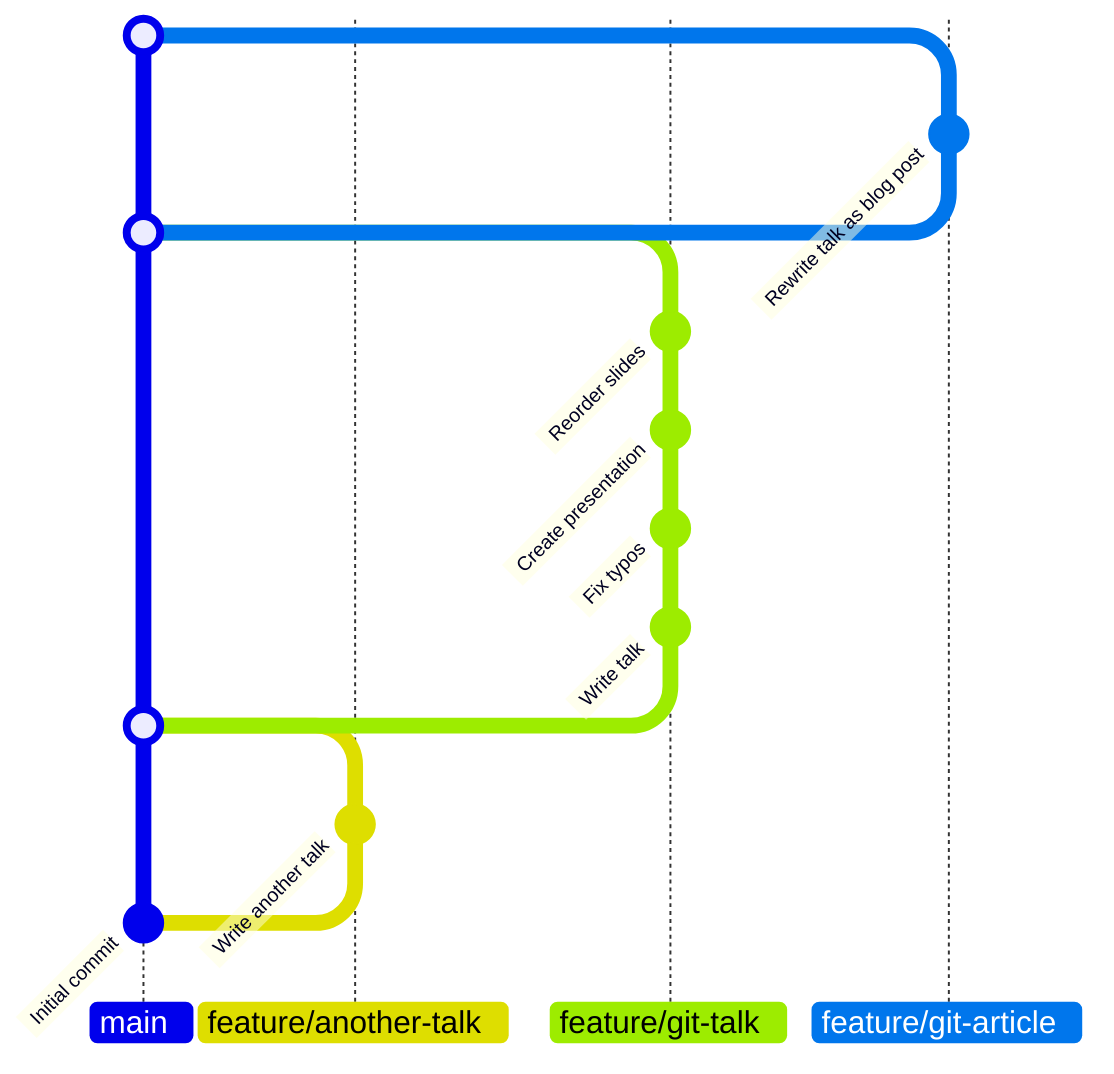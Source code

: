 gitGraph BT:
    commit id: "Initial commit"
    branch feature/another-talk
    commit id: "Write another talk"
    checkout main
    merge feature/another-talk
    branch feature/git-talk
    commit id: "Write talk"
    commit id: "Fix typos"
    commit id: "Create presentation"
    commit id: "Reorder slides"
    checkout main
    merge feature/git-talk
    branch feature/git-article
    commit id: "Rewrite talk as blog post"
    checkout main
    merge feature/git-article